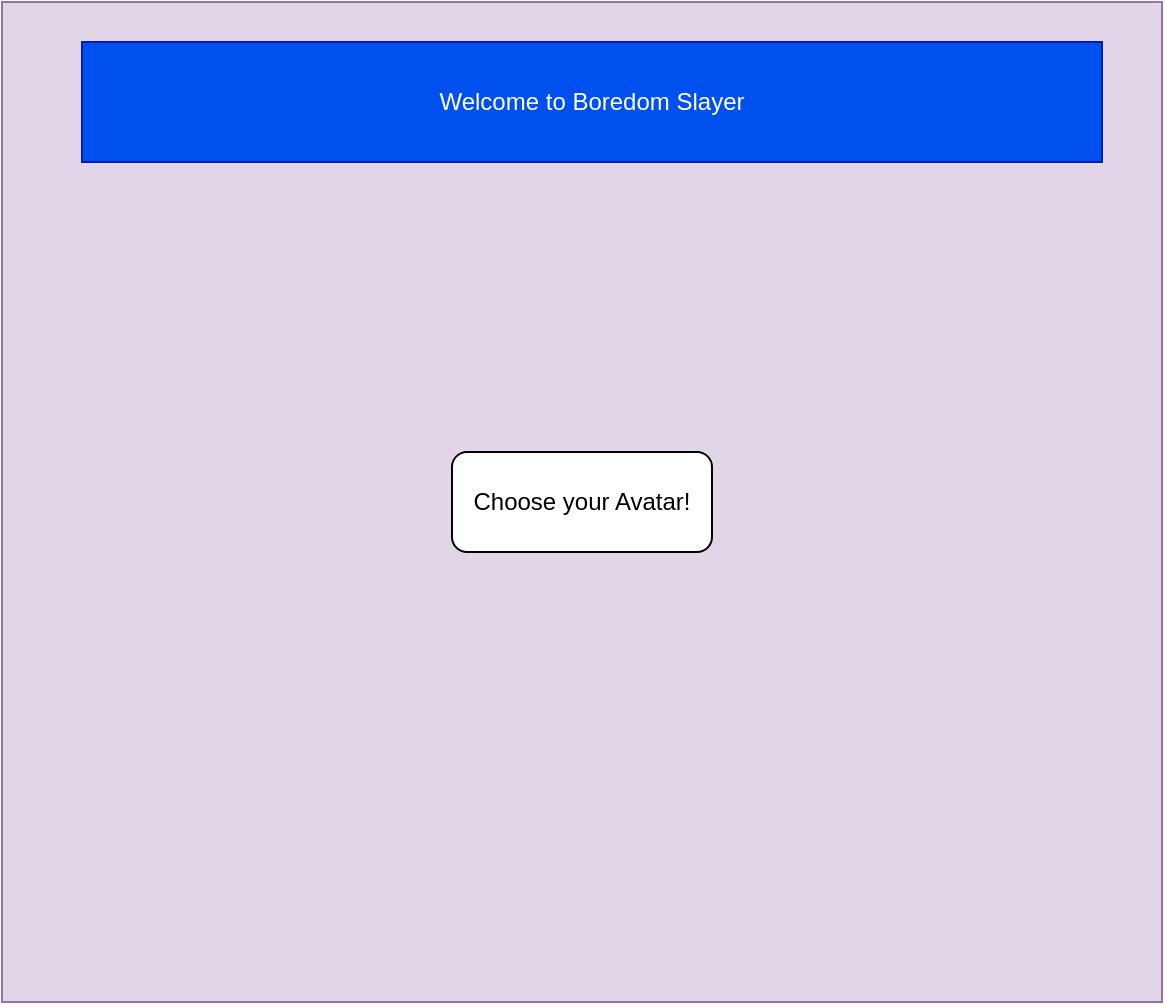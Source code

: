 <mxfile>
    <diagram id="Ey7StZpdLea9tsIXN3ZU" name="Welcome Page">
        <mxGraphModel dx="714" dy="696" grid="1" gridSize="10" guides="1" tooltips="1" connect="1" arrows="1" fold="1" page="1" pageScale="1" pageWidth="850" pageHeight="1100" math="0" shadow="0">
            <root>
                <mxCell id="0"/>
                <mxCell id="1" parent="0"/>
                <mxCell id="2" value="" style="rounded=0;whiteSpace=wrap;html=1;fillColor=#e1d5e7;strokeColor=#9673a6;" vertex="1" parent="1">
                    <mxGeometry x="40" y="20" width="580" height="500" as="geometry"/>
                </mxCell>
                <mxCell id="3" value="Welcome to Boredom Slayer" style="rounded=0;whiteSpace=wrap;html=1;fillColor=#0050ef;fontColor=#ffffff;strokeColor=#001DBC;" vertex="1" parent="1">
                    <mxGeometry x="80" y="40" width="510" height="60" as="geometry"/>
                </mxCell>
                <mxCell id="4" value="Choose your Avatar!" style="rounded=1;whiteSpace=wrap;html=1;" vertex="1" parent="1">
                    <mxGeometry x="265" y="245" width="130" height="50" as="geometry"/>
                </mxCell>
            </root>
        </mxGraphModel>
    </diagram>
    <diagram id="pU5leNefyqLEHFt1Rv2R" name="Game Hub">
        <mxGraphModel dx="714" dy="696" grid="1" gridSize="10" guides="1" tooltips="1" connect="1" arrows="1" fold="1" page="1" pageScale="1" pageWidth="850" pageHeight="1100" math="0" shadow="0">
            <root>
                <mxCell id="sxuNqQJhvXj1FeuxD1kq-0"/>
                <mxCell id="sxuNqQJhvXj1FeuxD1kq-1" parent="sxuNqQJhvXj1FeuxD1kq-0"/>
                <mxCell id="M5mivjZ78FhdkwT4AMUi-0" value="" style="rounded=0;whiteSpace=wrap;html=1;fillColor=#e1d5e7;strokeColor=#9673a6;" vertex="1" parent="sxuNqQJhvXj1FeuxD1kq-1">
                    <mxGeometry x="40" y="20" width="580" height="500" as="geometry"/>
                </mxCell>
                <mxCell id="M5mivjZ78FhdkwT4AMUi-1" value="Name:&lt;br&gt;Session Score:&lt;br&gt;Recent Achievment" style="rounded=0;whiteSpace=wrap;html=1;fillColor=#0050ef;fontColor=#ffffff;strokeColor=#001DBC;align=left;" vertex="1" parent="sxuNqQJhvXj1FeuxD1kq-1">
                    <mxGeometry x="460" y="40" width="130" height="60" as="geometry"/>
                </mxCell>
                <mxCell id="M5mivjZ78FhdkwT4AMUi-3" value="Profile Pic" style="shape=umlActor;verticalLabelPosition=bottom;verticalAlign=top;html=1;outlineConnect=0;fillColor=#d5e8d4;strokeColor=#82b366;" vertex="1" parent="sxuNqQJhvXj1FeuxD1kq-1">
                    <mxGeometry x="410" y="40" width="30" height="60" as="geometry"/>
                </mxCell>
                <mxCell id="M5mivjZ78FhdkwT4AMUi-5" value="" style="shape=process;whiteSpace=wrap;html=1;backgroundOutline=1;" vertex="1" parent="sxuNqQJhvXj1FeuxD1kq-1">
                    <mxGeometry x="135" y="200" width="390" height="180" as="geometry"/>
                </mxCell>
                <mxCell id="M5mivjZ78FhdkwT4AMUi-6" value="Choose your Game" style="text;html=1;align=center;verticalAlign=middle;whiteSpace=wrap;rounded=0;fontColor=#000000;" vertex="1" parent="sxuNqQJhvXj1FeuxD1kq-1">
                    <mxGeometry x="250" y="160" width="160" height="30" as="geometry"/>
                </mxCell>
                <mxCell id="M5mivjZ78FhdkwT4AMUi-8" value="&lt;font color=&quot;#000000&quot;&gt;Tic Tac Toe&lt;/font&gt;" style="rounded=1;whiteSpace=wrap;html=1;fillColor=#ffe6cc;strokeColor=#d79b00;" vertex="1" parent="sxuNqQJhvXj1FeuxD1kq-1">
                    <mxGeometry x="270" y="330" width="120" height="30" as="geometry"/>
                </mxCell>
                <mxCell id="M5mivjZ78FhdkwT4AMUi-9" value="&lt;font color=&quot;#000000&quot;&gt;...&lt;/font&gt;" style="rounded=1;whiteSpace=wrap;html=1;fillColor=#ffe6cc;strokeColor=#d79b00;" vertex="1" parent="sxuNqQJhvXj1FeuxD1kq-1">
                    <mxGeometry x="490" y="330" width="30" height="30" as="geometry"/>
                </mxCell>
                <mxCell id="M5mivjZ78FhdkwT4AMUi-10" value="&lt;font color=&quot;#000000&quot;&gt;...&lt;/font&gt;" style="rounded=1;whiteSpace=wrap;html=1;fillColor=#ffe6cc;strokeColor=#d79b00;" vertex="1" parent="sxuNqQJhvXj1FeuxD1kq-1">
                    <mxGeometry x="140" y="330" width="30" height="30" as="geometry"/>
                </mxCell>
                <mxCell id="M5mivjZ78FhdkwT4AMUi-11" value="" style="triangle;whiteSpace=wrap;html=1;fontColor=#ffffff;fillColor=#008a00;strokeColor=#005700;" vertex="1" parent="sxuNqQJhvXj1FeuxD1kq-1">
                    <mxGeometry x="510" y="240" width="60" height="80" as="geometry"/>
                </mxCell>
                <mxCell id="M5mivjZ78FhdkwT4AMUi-12" value="" style="triangle;whiteSpace=wrap;html=1;fontColor=#ffffff;fillColor=#008a00;strokeColor=#005700;rotation=-180;" vertex="1" parent="sxuNqQJhvXj1FeuxD1kq-1">
                    <mxGeometry x="100" y="240" width="60" height="80" as="geometry"/>
                </mxCell>
            </root>
        </mxGraphModel>
    </diagram>
</mxfile>